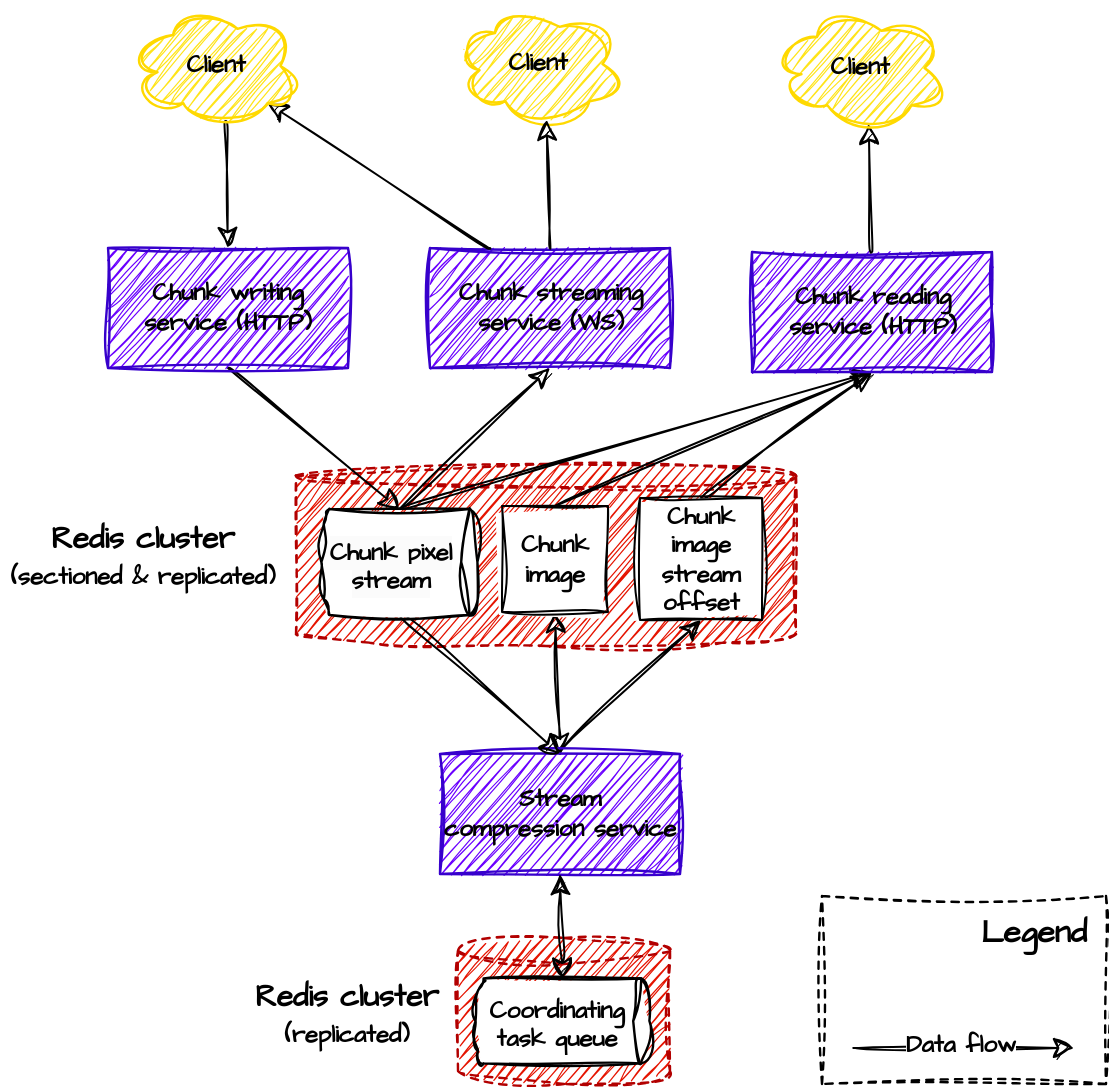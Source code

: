 <mxfile version="25.0.3">
  <diagram id="u57AqEZIpZNnvEgRTM_I" name="Страница — 1">
    <mxGraphModel dx="1193" dy="603" grid="1" gridSize="10" guides="1" tooltips="1" connect="1" arrows="1" fold="1" page="1" pageScale="1" pageWidth="1" pageHeight="1" math="0" shadow="0">
      <root>
        <mxCell id="0" />
        <mxCell id="1" parent="0" />
        <mxCell id="4hBZCaStK4hO_Ke5i-zd-10" style="edgeStyle=none;curved=1;rounded=0;sketch=1;hachureGap=4;jiggle=2;curveFitting=1;orthogonalLoop=1;jettySize=auto;html=1;fontFamily=Architects Daughter;fontSource=https%3A%2F%2Ffonts.googleapis.com%2Fcss%3Ffamily%3DArchitects%2BDaughter;fontSize=12;startSize=8;endSize=8;entryX=0.5;entryY=0;entryDx=0;entryDy=0;exitX=0.55;exitY=0.95;exitDx=0;exitDy=0;exitPerimeter=0;" parent="1" source="4hBZCaStK4hO_Ke5i-zd-84" target="yxo4z1HfknEnFU_19XpC-2" edge="1">
          <mxGeometry relative="1" as="geometry">
            <mxPoint x="-287" y="12.854" as="sourcePoint" />
            <mxPoint x="-134.126" y="32" as="targetPoint" />
          </mxGeometry>
        </mxCell>
        <mxCell id="4hBZCaStK4hO_Ke5i-zd-17" value="" style="shape=cylinder3;whiteSpace=wrap;html=1;boundedLbl=1;backgroundOutline=1;size=5.793;sketch=1;hachureGap=4;jiggle=2;curveFitting=1;fontFamily=Architects Daughter;fontSource=https%3A%2F%2Ffonts.googleapis.com%2Fcss%3Ffamily%3DArchitects%2BDaughter;fontStyle=0;dashed=1;strokeColor=#B20000;fillColor=#e51400;fontColor=#ffffff;strokeWidth=1.2;" parent="1" vertex="1">
          <mxGeometry x="-280" y="196" width="250" height="91" as="geometry" />
        </mxCell>
        <mxCell id="4hBZCaStK4hO_Ke5i-zd-23" style="edgeStyle=none;curved=1;rounded=0;sketch=1;hachureGap=4;jiggle=2;curveFitting=1;orthogonalLoop=1;jettySize=auto;html=1;exitX=0.5;exitY=1;exitDx=0;exitDy=0;fontFamily=Architects Daughter;fontSource=https%3A%2F%2Ffonts.googleapis.com%2Fcss%3Ffamily%3DArchitects%2BDaughter;fontSize=12;startSize=8;endSize=8;entryX=0;entryY=0.5;entryDx=0;entryDy=0;entryPerimeter=0;" parent="1" source="yxo4z1HfknEnFU_19XpC-2" target="yebdUftTMpvAP_zZqaQb-59" edge="1">
          <mxGeometry relative="1" as="geometry">
            <mxPoint x="-296" y="316.5" as="targetPoint" />
            <Array as="points" />
          </mxGeometry>
        </mxCell>
        <mxCell id="4hBZCaStK4hO_Ke5i-zd-22" value="Chunk&amp;nbsp;&lt;span style=&quot;background-color: initial;&quot;&gt;streaming&lt;/span&gt;&lt;div&gt;&lt;span style=&quot;background-color: initial;&quot;&gt;service (WS)&lt;/span&gt;&lt;/div&gt;" style="rounded=0;html=1;sketch=1;hachureGap=4;jiggle=2;curveFitting=1;fontFamily=Architects Daughter;fontSource=https%3A%2F%2Ffonts.googleapis.com%2Fcss%3Ffamily%3DArchitects%2BDaughter;fontSize=12;strokeColor=#3700CC;align=center;verticalAlign=middle;fontColor=#000000;fillColor=#6a00ff;fontStyle=1;strokeWidth=1.2;" parent="1" vertex="1">
          <mxGeometry x="-213" y="88" width="120" height="60" as="geometry" />
        </mxCell>
        <mxCell id="4hBZCaStK4hO_Ke5i-zd-24" value="Redis&amp;nbsp;&lt;span style=&quot;background-color: initial;&quot;&gt;cluster&lt;/span&gt;&lt;div&gt;&lt;font style=&quot;font-size: 12px;&quot;&gt;&lt;span style=&quot;background-color: initial;&quot;&gt;(s&lt;/span&gt;&lt;span style=&quot;background-color: initial;&quot;&gt;ectioned &amp;amp; replicated&lt;/span&gt;&lt;span style=&quot;background-color: initial;&quot;&gt;)&lt;/span&gt;&lt;/font&gt;&lt;/div&gt;" style="text;html=1;align=center;verticalAlign=middle;whiteSpace=wrap;rounded=0;fontSize=15;fontFamily=Architects Daughter;fontSource=https%3A%2F%2Ffonts.googleapis.com%2Fcss%3Ffamily%3DArchitects%2BDaughter;fontStyle=1" parent="1" vertex="1">
          <mxGeometry x="-428" y="227" width="143" height="30" as="geometry" />
        </mxCell>
        <mxCell id="4hBZCaStK4hO_Ke5i-zd-37" style="edgeStyle=none;curved=1;rounded=0;sketch=1;hachureGap=4;jiggle=2;curveFitting=1;orthogonalLoop=1;jettySize=auto;html=1;exitX=0.25;exitY=0;exitDx=0;exitDy=0;entryX=0.8;entryY=0.8;entryDx=0;entryDy=0;entryPerimeter=0;fontFamily=Architects Daughter;fontSource=https%3A%2F%2Ffonts.googleapis.com%2Fcss%3Ffamily%3DArchitects%2BDaughter;fontSize=12;startSize=8;endSize=8;" parent="1" source="4hBZCaStK4hO_Ke5i-zd-22" target="4hBZCaStK4hO_Ke5i-zd-84" edge="1">
          <mxGeometry relative="1" as="geometry">
            <mxPoint x="-287" y="-12" as="targetPoint" />
          </mxGeometry>
        </mxCell>
        <mxCell id="yebdUftTMpvAP_zZqaQb-71" value="" style="edgeStyle=none;curved=1;rounded=0;sketch=1;hachureGap=4;jiggle=2;curveFitting=1;orthogonalLoop=1;jettySize=auto;html=1;entryX=0.5;entryY=1;entryDx=0;entryDy=0;fontFamily=Architects Daughter;fontSource=https%3A%2F%2Ffonts.googleapis.com%2Fcss%3Ffamily%3DArchitects%2BDaughter;fontSize=12;startSize=8;endSize=8;fontStyle=1;startArrow=classic;startFill=1;exitX=0.5;exitY=0;exitDx=0;exitDy=0;" parent="1" source="4hBZCaStK4hO_Ke5i-zd-49" target="yebdUftTMpvAP_zZqaQb-52" edge="1">
          <mxGeometry x="0.351" y="1" relative="1" as="geometry">
            <mxPoint x="-164" y="347" as="sourcePoint" />
            <mxPoint as="offset" />
          </mxGeometry>
        </mxCell>
        <mxCell id="yebdUftTMpvAP_zZqaQb-86" style="edgeStyle=none;curved=1;rounded=0;sketch=1;hachureGap=4;jiggle=2;curveFitting=1;orthogonalLoop=1;jettySize=auto;html=1;exitX=0.5;exitY=0;exitDx=0;exitDy=0;entryX=0.5;entryY=1;entryDx=0;entryDy=0;fontFamily=Architects Daughter;fontSource=https%3A%2F%2Ffonts.googleapis.com%2Fcss%3Ffamily%3DArchitects%2BDaughter;fontSize=12;startSize=8;endSize=8;" parent="1" source="4hBZCaStK4hO_Ke5i-zd-49" target="yebdUftTMpvAP_zZqaQb-63" edge="1">
          <mxGeometry relative="1" as="geometry" />
        </mxCell>
        <mxCell id="4hBZCaStK4hO_Ke5i-zd-49" value="Stream compression&amp;nbsp;&lt;span style=&quot;background-color: initial;&quot;&gt;service&lt;/span&gt;" style="rounded=0;whiteSpace=wrap;html=1;sketch=1;hachureGap=4;jiggle=2;curveFitting=1;fontFamily=Architects Daughter;fontSource=https%3A%2F%2Ffonts.googleapis.com%2Fcss%3Ffamily%3DArchitects%2BDaughter;fillColor=#6a00ff;strokeColor=#3700CC;align=center;verticalAlign=middle;fontSize=12;fontColor=#000000;fontStyle=1;strokeWidth=1.2;" parent="1" vertex="1">
          <mxGeometry x="-208" y="341" width="120" height="60" as="geometry" />
        </mxCell>
        <mxCell id="4hBZCaStK4hO_Ke5i-zd-84" value="Client" style="ellipse;shape=cloud;whiteSpace=wrap;html=1;sketch=1;hachureGap=4;jiggle=2;curveFitting=1;fontFamily=Architects Daughter;fontSource=https%3A%2F%2Ffonts.googleapis.com%2Fcss%3Ffamily%3DArchitects%2BDaughter;fontStyle=1;fillColor=#ffe41a;strokeColor=#ffd900;fontColor=#000000;gradientColor=none;strokeWidth=1.2;" parent="1" vertex="1">
          <mxGeometry x="-363" y="-34" width="86" height="62" as="geometry" />
        </mxCell>
        <mxCell id="yxo4z1HfknEnFU_19XpC-2" value="&lt;span style=&quot;text-wrap-mode: nowrap;&quot;&gt;Chunk&amp;nbsp;&lt;/span&gt;&lt;span style=&quot;background-color: initial; text-wrap-mode: nowrap;&quot;&gt;writing&lt;/span&gt;&lt;div&gt;&lt;span style=&quot;background-color: initial; text-wrap-mode: nowrap;&quot;&gt;service (HTTP)&lt;/span&gt;&lt;/div&gt;" style="rounded=0;html=1;sketch=1;hachureGap=4;jiggle=2;curveFitting=1;fontFamily=Architects Daughter;fontSource=https%3A%2F%2Ffonts.googleapis.com%2Fcss%3Ffamily%3DArchitects%2BDaughter;whiteSpace=wrap;fontSize=12;strokeColor=#3700CC;align=center;verticalAlign=middle;fontColor=#000000;fillColor=#6a00ff;fontStyle=1;strokeWidth=1.2;" parent="1" vertex="1">
          <mxGeometry x="-374" y="88" width="120" height="60" as="geometry" />
        </mxCell>
        <mxCell id="yxo4z1HfknEnFU_19XpC-3" value="Client" style="ellipse;shape=cloud;whiteSpace=wrap;html=1;sketch=1;hachureGap=4;jiggle=2;curveFitting=1;fontFamily=Architects Daughter;fontSource=https%3A%2F%2Ffonts.googleapis.com%2Fcss%3Ffamily%3DArchitects%2BDaughter;fontStyle=1;fillColor=#ffe41a;strokeColor=#ffd900;fontColor=#000000;gradientColor=none;strokeWidth=1.2;" parent="1" vertex="1">
          <mxGeometry x="-202" y="-35" width="86" height="62" as="geometry" />
        </mxCell>
        <mxCell id="yxo4z1HfknEnFU_19XpC-4" style="edgeStyle=none;curved=1;rounded=0;sketch=1;hachureGap=4;jiggle=2;curveFitting=1;orthogonalLoop=1;jettySize=auto;html=1;exitX=0.5;exitY=0;exitDx=0;exitDy=0;entryX=0.55;entryY=0.95;entryDx=0;entryDy=0;entryPerimeter=0;fontFamily=Architects Daughter;fontSource=https%3A%2F%2Ffonts.googleapis.com%2Fcss%3Ffamily%3DArchitects%2BDaughter;fontSize=12;startSize=8;endSize=8;" parent="1" source="4hBZCaStK4hO_Ke5i-zd-22" target="yxo4z1HfknEnFU_19XpC-3" edge="1">
          <mxGeometry relative="1" as="geometry">
            <mxPoint x="-285" y="18" as="targetPoint" />
            <mxPoint x="-197" y="88" as="sourcePoint" />
          </mxGeometry>
        </mxCell>
        <mxCell id="yebdUftTMpvAP_zZqaQb-15" value="" style="edgeStyle=none;curved=1;rounded=0;sketch=1;hachureGap=4;jiggle=2;curveFitting=1;orthogonalLoop=1;jettySize=auto;html=1;exitX=0;exitY=0.5;exitDx=0;exitDy=0;fontFamily=Architects Daughter;fontSource=https%3A%2F%2Ffonts.googleapis.com%2Fcss%3Ffamily%3DArchitects%2BDaughter;fontSize=12;startSize=8;endSize=8;fontStyle=1;exitPerimeter=0;entryX=0.5;entryY=1;entryDx=0;entryDy=0;" parent="1" source="yebdUftTMpvAP_zZqaQb-59" target="4hBZCaStK4hO_Ke5i-zd-22" edge="1">
          <mxGeometry x="0.302" y="-1" relative="1" as="geometry">
            <mxPoint x="-213" y="316.5" as="sourcePoint" />
            <mxPoint x="-212" y="141" as="targetPoint" />
            <Array as="points" />
            <mxPoint as="offset" />
          </mxGeometry>
        </mxCell>
        <mxCell id="xJucLK9_7ad-ibpwWDO7-2" style="edgeStyle=none;curved=1;rounded=0;sketch=1;hachureGap=4;jiggle=2;curveFitting=1;orthogonalLoop=1;jettySize=auto;html=1;exitX=0.5;exitY=0;exitDx=0;exitDy=0;entryX=0.5;entryY=1;entryDx=0;entryDy=0;fontFamily=Architects Daughter;fontSource=https%3A%2F%2Ffonts.googleapis.com%2Fcss%3Ffamily%3DArchitects%2BDaughter;fontSize=12;startSize=8;endSize=8;" edge="1" parent="1" source="yebdUftTMpvAP_zZqaQb-52" target="xJucLK9_7ad-ibpwWDO7-1">
          <mxGeometry relative="1" as="geometry" />
        </mxCell>
        <mxCell id="yebdUftTMpvAP_zZqaQb-52" value="Chunk image" style="whiteSpace=wrap;html=1;aspect=fixed;sketch=1;hachureGap=4;jiggle=2;curveFitting=1;fontFamily=Architects Daughter;fontSource=https%3A%2F%2Ffonts.googleapis.com%2Fcss%3Ffamily%3DArchitects%2BDaughter;fontStyle=1" parent="1" vertex="1">
          <mxGeometry x="-177" y="217" width="53" height="53" as="geometry" />
        </mxCell>
        <mxCell id="yebdUftTMpvAP_zZqaQb-88" style="edgeStyle=none;curved=1;rounded=0;sketch=1;hachureGap=4;jiggle=2;curveFitting=1;orthogonalLoop=1;jettySize=auto;html=1;exitX=0.5;exitY=0;exitDx=0;exitDy=0;fontFamily=Architects Daughter;fontSource=https%3A%2F%2Ffonts.googleapis.com%2Fcss%3Ffamily%3DArchitects%2BDaughter;fontSize=12;startSize=8;endSize=8;entryX=0.5;entryY=1;entryDx=0;entryDy=0;" parent="1" source="yebdUftTMpvAP_zZqaQb-63" target="xJucLK9_7ad-ibpwWDO7-1" edge="1">
          <mxGeometry relative="1" as="geometry">
            <mxPoint x="-120" y="160" as="targetPoint" />
          </mxGeometry>
        </mxCell>
        <mxCell id="yebdUftTMpvAP_zZqaQb-63" value="Chunk image&lt;div&gt;stream offset&lt;/div&gt;" style="whiteSpace=wrap;html=1;aspect=fixed;sketch=1;hachureGap=4;jiggle=2;curveFitting=1;fontFamily=Architects Daughter;fontSource=https%3A%2F%2Ffonts.googleapis.com%2Fcss%3Ffamily%3DArchitects%2BDaughter;fontStyle=1" parent="1" vertex="1">
          <mxGeometry x="-108" y="213" width="61" height="61" as="geometry" />
        </mxCell>
        <mxCell id="yebdUftTMpvAP_zZqaQb-84" style="edgeStyle=none;curved=1;rounded=0;sketch=1;hachureGap=4;jiggle=2;curveFitting=1;orthogonalLoop=1;jettySize=auto;html=1;exitX=1;exitY=0.5;exitDx=0;exitDy=0;exitPerimeter=0;entryX=0.5;entryY=0;entryDx=0;entryDy=0;fontFamily=Architects Daughter;fontSource=https%3A%2F%2Ffonts.googleapis.com%2Fcss%3Ffamily%3DArchitects%2BDaughter;fontSize=12;startSize=8;endSize=8;" parent="1" source="yebdUftTMpvAP_zZqaQb-59" target="4hBZCaStK4hO_Ke5i-zd-49" edge="1">
          <mxGeometry relative="1" as="geometry" />
        </mxCell>
        <mxCell id="xJucLK9_7ad-ibpwWDO7-22" style="edgeStyle=none;curved=1;rounded=0;sketch=1;hachureGap=4;jiggle=2;curveFitting=1;orthogonalLoop=1;jettySize=auto;html=1;exitX=0;exitY=0.5;exitDx=0;exitDy=0;exitPerimeter=0;entryX=0.5;entryY=1;entryDx=0;entryDy=0;fontFamily=Architects Daughter;fontSource=https%3A%2F%2Ffonts.googleapis.com%2Fcss%3Ffamily%3DArchitects%2BDaughter;fontSize=12;startSize=8;endSize=8;" edge="1" parent="1" source="yebdUftTMpvAP_zZqaQb-59" target="xJucLK9_7ad-ibpwWDO7-1">
          <mxGeometry relative="1" as="geometry" />
        </mxCell>
        <mxCell id="yebdUftTMpvAP_zZqaQb-59" value="" style="shape=cylinder3;whiteSpace=wrap;html=1;boundedLbl=1;backgroundOutline=1;size=4.049;sketch=1;hachureGap=4;jiggle=2;curveFitting=1;fontFamily=Architects Daughter;fontSource=https%3A%2F%2Ffonts.googleapis.com%2Fcss%3Ffamily%3DArchitects%2BDaughter;fontStyle=1;rotation=90;labelPosition=center;verticalLabelPosition=middle;align=center;verticalAlign=middle;container=0;strokeWidth=1.2;strokeColor=default;textDirection=ltr;" parent="1" vertex="1">
          <mxGeometry x="-254.8" y="206" width="53" height="78.02" as="geometry" />
        </mxCell>
        <mxCell id="yebdUftTMpvAP_zZqaQb-61" value="&lt;span style=&quot;color: rgb(0, 0, 0); font-family: &amp;quot;Architects Daughter&amp;quot;; font-size: 12px; font-style: normal; font-variant-ligatures: normal; font-variant-caps: normal; font-weight: 700; letter-spacing: normal; orphans: 2; text-indent: 0px; text-transform: none; widows: 2; word-spacing: 0px; -webkit-text-stroke-width: 0px; white-space: normal; background-color: rgb(251, 251, 251); text-decoration-thickness: initial; text-decoration-style: initial; text-decoration-color: initial; float: none; display: inline !important;&quot;&gt;Chunk pixel&lt;/span&gt;&lt;div style=&quot;&quot;&gt;&lt;span style=&quot;color: rgb(0, 0, 0); font-family: &amp;quot;Architects Daughter&amp;quot;; font-size: 12px; font-style: normal; font-variant-ligatures: normal; font-variant-caps: normal; font-weight: 700; letter-spacing: normal; orphans: 2; text-indent: 0px; text-transform: none; widows: 2; word-spacing: 0px; -webkit-text-stroke-width: 0px; white-space: normal; background-color: rgb(251, 251, 251); text-decoration-thickness: initial; text-decoration-style: initial; text-decoration-color: initial; float: none; display: inline !important;&quot;&gt;stream&lt;/span&gt;&lt;/div&gt;" style="text;whiteSpace=wrap;html=1;fontFamily=Architects Daughter;fontSource=https%3A%2F%2Ffonts.googleapis.com%2Fcss%3Ffamily%3DArchitects%2BDaughter;align=center;" parent="1" vertex="1">
          <mxGeometry x="-268.32" y="226.65" width="71.32" height="28" as="geometry" />
        </mxCell>
        <mxCell id="yebdUftTMpvAP_zZqaQb-89" value="" style="group" parent="1" vertex="1" connectable="0">
          <mxGeometry x="-17" y="412" width="142" height="94" as="geometry" />
        </mxCell>
        <mxCell id="yebdUftTMpvAP_zZqaQb-72" value="" style="rounded=0;whiteSpace=wrap;html=1;sketch=1;hachureGap=4;jiggle=2;curveFitting=1;fontFamily=Architects Daughter;fontSource=https%3A%2F%2Ffonts.googleapis.com%2Fcss%3Ffamily%3DArchitects%2BDaughter;fillColor=none;dashed=1;strokeWidth=1.2;" parent="yebdUftTMpvAP_zZqaQb-89" vertex="1">
          <mxGeometry width="142" height="94" as="geometry" />
        </mxCell>
        <mxCell id="yebdUftTMpvAP_zZqaQb-73" value="Legend" style="text;html=1;align=center;verticalAlign=middle;whiteSpace=wrap;rounded=0;fontSize=16;fontFamily=Architects Daughter;fontSource=https%3A%2F%2Ffonts.googleapis.com%2Fcss%3Ffamily%3DArchitects%2BDaughter;fontStyle=1" parent="yebdUftTMpvAP_zZqaQb-89" vertex="1">
          <mxGeometry x="76" y="3" width="60" height="30" as="geometry" />
        </mxCell>
        <mxCell id="yebdUftTMpvAP_zZqaQb-80" style="edgeStyle=none;curved=1;rounded=0;sketch=1;hachureGap=4;jiggle=2;curveFitting=1;orthogonalLoop=1;jettySize=auto;html=1;fontFamily=Architects Daughter;fontSource=https%3A%2F%2Ffonts.googleapis.com%2Fcss%3Ffamily%3DArchitects%2BDaughter;fontSize=12;startSize=8;endSize=8;" parent="yebdUftTMpvAP_zZqaQb-89" edge="1">
          <mxGeometry relative="1" as="geometry">
            <mxPoint x="126" y="76" as="targetPoint" />
            <mxPoint x="16" y="76" as="sourcePoint" />
            <Array as="points" />
          </mxGeometry>
        </mxCell>
        <mxCell id="yebdUftTMpvAP_zZqaQb-81" value="Data flow" style="edgeLabel;html=1;align=center;verticalAlign=middle;resizable=0;points=[];fontSize=12;sketch=1;hachureGap=4;jiggle=2;curveFitting=1;fontFamily=Architects Daughter;fontSource=https%3A%2F%2Ffonts.googleapis.com%2Fcss%3Ffamily%3DArchitects%2BDaughter;fontStyle=1" parent="yebdUftTMpvAP_zZqaQb-80" vertex="1" connectable="0">
          <mxGeometry x="-0.216" relative="1" as="geometry">
            <mxPoint x="10" y="-1" as="offset" />
          </mxGeometry>
        </mxCell>
        <mxCell id="xJucLK9_7ad-ibpwWDO7-1" value="Chunk &lt;span style=&quot;background-color: initial;&quot;&gt;reading&lt;/span&gt;&lt;div&gt;&lt;span style=&quot;background-color: initial;&quot;&gt;service (HTTP)&lt;/span&gt;&lt;/div&gt;" style="rounded=0;html=1;sketch=1;hachureGap=4;jiggle=2;curveFitting=1;fontFamily=Architects Daughter;fontSource=https%3A%2F%2Ffonts.googleapis.com%2Fcss%3Ffamily%3DArchitects%2BDaughter;fontSize=12;strokeColor=#3700CC;align=center;verticalAlign=middle;fontColor=#000000;fillColor=#6a00ff;fontStyle=1;strokeWidth=1.2;" vertex="1" parent="1">
          <mxGeometry x="-52" y="90" width="120" height="60" as="geometry" />
        </mxCell>
        <mxCell id="xJucLK9_7ad-ibpwWDO7-3" style="edgeStyle=none;curved=1;rounded=0;sketch=1;hachureGap=4;jiggle=2;curveFitting=1;orthogonalLoop=1;jettySize=auto;html=1;exitX=0.5;exitY=0;exitDx=0;exitDy=0;fontFamily=Architects Daughter;fontSource=https%3A%2F%2Ffonts.googleapis.com%2Fcss%3Ffamily%3DArchitects%2BDaughter;fontSize=12;startSize=8;endSize=8;entryX=0.55;entryY=0.95;entryDx=0;entryDy=0;entryPerimeter=0;" edge="1" parent="1" source="xJucLK9_7ad-ibpwWDO7-1" target="xJucLK9_7ad-ibpwWDO7-4">
          <mxGeometry relative="1" as="geometry">
            <mxPoint x="10" y="50" as="targetPoint" />
          </mxGeometry>
        </mxCell>
        <mxCell id="xJucLK9_7ad-ibpwWDO7-4" value="Client" style="ellipse;shape=cloud;whiteSpace=wrap;html=1;sketch=1;hachureGap=4;jiggle=2;curveFitting=1;fontFamily=Architects Daughter;fontSource=https%3A%2F%2Ffonts.googleapis.com%2Fcss%3Ffamily%3DArchitects%2BDaughter;fontStyle=1;fillColor=#ffe41a;strokeColor=#ffd900;fontColor=#000000;gradientColor=none;strokeWidth=1.2;" vertex="1" parent="1">
          <mxGeometry x="-41" y="-33" width="86" height="62" as="geometry" />
        </mxCell>
        <mxCell id="xJucLK9_7ad-ibpwWDO7-12" value="" style="shape=cylinder3;whiteSpace=wrap;html=1;boundedLbl=1;backgroundOutline=1;size=6.5;sketch=1;hachureGap=4;jiggle=2;curveFitting=1;fontFamily=Architects Daughter;fontSource=https%3A%2F%2Ffonts.googleapis.com%2Fcss%3Ffamily%3DArchitects%2BDaughter;fontStyle=0;dashed=1;strokeColor=#B20000;fillColor=#e51400;fontColor=#ffffff;strokeWidth=1.2;" vertex="1" parent="1">
          <mxGeometry x="-199" y="433" width="106" height="73" as="geometry" />
        </mxCell>
        <mxCell id="xJucLK9_7ad-ibpwWDO7-15" value="" style="shape=cylinder3;whiteSpace=wrap;html=1;boundedLbl=1;backgroundOutline=1;size=4.049;sketch=1;hachureGap=4;jiggle=2;curveFitting=1;fontFamily=Architects Daughter;fontSource=https%3A%2F%2Ffonts.googleapis.com%2Fcss%3Ffamily%3DArchitects%2BDaughter;fontStyle=1;rotation=90;labelPosition=center;verticalLabelPosition=middle;align=center;verticalAlign=middle;container=0;strokeWidth=1.2;strokeColor=default;textDirection=ltr;" vertex="1" parent="1">
          <mxGeometry x="-168" y="431" width="42.46" height="86.93" as="geometry" />
        </mxCell>
        <mxCell id="xJucLK9_7ad-ibpwWDO7-16" value="Coordinating task queue" style="text;whiteSpace=wrap;html=1;fontFamily=Architects Daughter;fontSource=https%3A%2F%2Ffonts.googleapis.com%2Fcss%3Ffamily%3DArchitects%2BDaughter;align=center;fontStyle=1" vertex="1" parent="1">
          <mxGeometry x="-183" y="456" width="67" height="28" as="geometry" />
        </mxCell>
        <mxCell id="xJucLK9_7ad-ibpwWDO7-18" value="Redis&amp;nbsp;&lt;span style=&quot;background-color: initial;&quot;&gt;cluster&lt;/span&gt;&lt;div&gt;&lt;font style=&quot;font-size: 12px;&quot;&gt;&lt;span style=&quot;background-color: initial;&quot;&gt;(&lt;/span&gt;&lt;span style=&quot;background-color: initial;&quot;&gt;replicated&lt;/span&gt;&lt;span style=&quot;background-color: initial;&quot;&gt;)&lt;/span&gt;&lt;/font&gt;&lt;/div&gt;" style="text;html=1;align=center;verticalAlign=middle;whiteSpace=wrap;rounded=0;fontSize=15;fontFamily=Architects Daughter;fontSource=https%3A%2F%2Ffonts.googleapis.com%2Fcss%3Ffamily%3DArchitects%2BDaughter;fontStyle=1" vertex="1" parent="1">
          <mxGeometry x="-311" y="446" width="113" height="49" as="geometry" />
        </mxCell>
        <mxCell id="xJucLK9_7ad-ibpwWDO7-19" style="edgeStyle=none;curved=1;rounded=0;sketch=1;hachureGap=4;jiggle=2;curveFitting=1;orthogonalLoop=1;jettySize=auto;html=1;exitX=0;exitY=0.5;exitDx=0;exitDy=0;fontFamily=Architects Daughter;fontSource=https%3A%2F%2Ffonts.googleapis.com%2Fcss%3Ffamily%3DArchitects%2BDaughter;fontSize=12;startSize=8;endSize=8;exitPerimeter=0;entryX=0.5;entryY=1;entryDx=0;entryDy=0;endArrow=classic;endFill=1;startArrow=classic;startFill=1;" edge="1" parent="1" source="xJucLK9_7ad-ibpwWDO7-15" target="4hBZCaStK4hO_Ke5i-zd-49">
          <mxGeometry relative="1" as="geometry">
            <mxPoint x="-70" y="430" as="targetPoint" />
          </mxGeometry>
        </mxCell>
      </root>
    </mxGraphModel>
  </diagram>
</mxfile>
